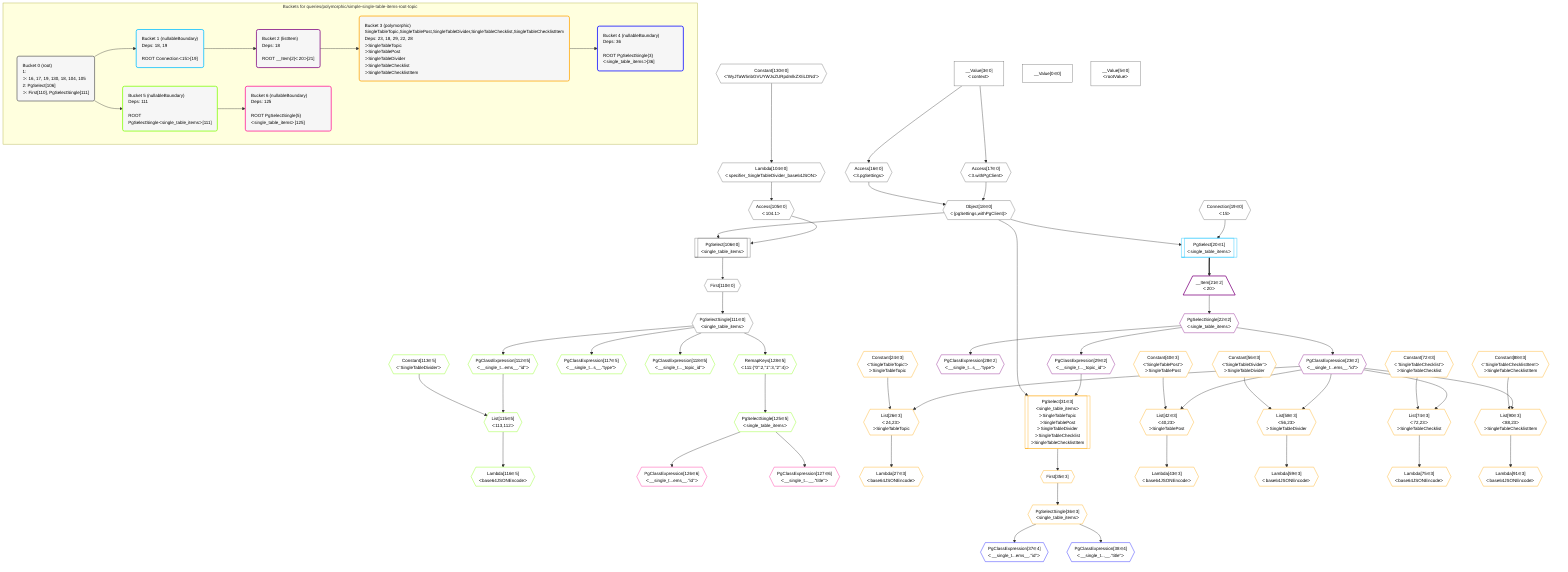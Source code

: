 %%{init: {'themeVariables': { 'fontSize': '12px'}}}%%
graph TD
    classDef path fill:#eee,stroke:#000,color:#000
    classDef plan fill:#fff,stroke-width:1px,color:#000
    classDef itemplan fill:#fff,stroke-width:2px,color:#000
    classDef unbatchedplan fill:#dff,stroke-width:1px,color:#000
    classDef sideeffectplan fill:#fcc,stroke-width:2px,color:#000
    classDef bucket fill:#f6f6f6,color:#000,stroke-width:2px,text-align:left


    %% plan dependencies
    Object18{{"Object[18∈0]<br />ᐸ{pgSettings,withPgClient}ᐳ"}}:::plan
    Access16{{"Access[16∈0]<br />ᐸ3.pgSettingsᐳ"}}:::plan
    Access17{{"Access[17∈0]<br />ᐸ3.withPgClientᐳ"}}:::plan
    Access16 & Access17 --> Object18
    PgSelect106[["PgSelect[106∈0]<br />ᐸsingle_table_itemsᐳ"]]:::plan
    Access105{{"Access[105∈0]<br />ᐸ104.1ᐳ"}}:::plan
    Object18 & Access105 --> PgSelect106
    __Value3["__Value[3∈0]<br />ᐸcontextᐳ"]:::plan
    __Value3 --> Access16
    __Value3 --> Access17
    Lambda104{{"Lambda[104∈0]<br />ᐸspecifier_SingleTableDivider_base64JSONᐳ"}}:::plan
    Constant130{{"Constant[130∈0]<br />ᐸ'WyJTaW5nbGVUYWJsZURpdmlkZXIiLDNd'ᐳ"}}:::plan
    Constant130 --> Lambda104
    Lambda104 --> Access105
    First110{{"First[110∈0]"}}:::plan
    PgSelect106 --> First110
    PgSelectSingle111{{"PgSelectSingle[111∈0]<br />ᐸsingle_table_itemsᐳ"}}:::plan
    First110 --> PgSelectSingle111
    __Value0["__Value[0∈0]"]:::plan
    __Value5["__Value[5∈0]<br />ᐸrootValueᐳ"]:::plan
    Connection19{{"Connection[19∈0]<br />ᐸ15ᐳ"}}:::plan
    List115{{"List[115∈5]<br />ᐸ113,112ᐳ"}}:::plan
    Constant113{{"Constant[113∈5]<br />ᐸ'SingleTableDivider'ᐳ"}}:::plan
    PgClassExpression112{{"PgClassExpression[112∈5]<br />ᐸ__single_t...ems__.”id”ᐳ"}}:::plan
    Constant113 & PgClassExpression112 --> List115
    PgSelectSingle111 --> PgClassExpression112
    Lambda116{{"Lambda[116∈5]<br />ᐸbase64JSONEncodeᐳ"}}:::plan
    List115 --> Lambda116
    PgClassExpression117{{"PgClassExpression[117∈5]<br />ᐸ__single_t...s__.”type”ᐳ"}}:::plan
    PgSelectSingle111 --> PgClassExpression117
    PgClassExpression118{{"PgClassExpression[118∈5]<br />ᐸ__single_t..._topic_id”ᐳ"}}:::plan
    PgSelectSingle111 --> PgClassExpression118
    RemapKeys128{{"RemapKeys[128∈5]<br />ᐸ111:{”0”:2,”1”:3,”2”:4}ᐳ"}}:::plan
    PgSelectSingle111 --> RemapKeys128
    PgSelectSingle125{{"PgSelectSingle[125∈5]<br />ᐸsingle_table_itemsᐳ"}}:::plan
    RemapKeys128 --> PgSelectSingle125
    PgSelect20[["PgSelect[20∈1]<br />ᐸsingle_table_itemsᐳ"]]:::plan
    Object18 & Connection19 --> PgSelect20
    __Item21[/"__Item[21∈2]<br />ᐸ20ᐳ"\]:::itemplan
    PgSelect20 ==> __Item21
    PgSelectSingle22{{"PgSelectSingle[22∈2]<br />ᐸsingle_table_itemsᐳ"}}:::plan
    __Item21 --> PgSelectSingle22
    PgClassExpression23{{"PgClassExpression[23∈2]<br />ᐸ__single_t...ems__.”id”ᐳ"}}:::plan
    PgSelectSingle22 --> PgClassExpression23
    PgClassExpression28{{"PgClassExpression[28∈2]<br />ᐸ__single_t...s__.”type”ᐳ"}}:::plan
    PgSelectSingle22 --> PgClassExpression28
    PgClassExpression29{{"PgClassExpression[29∈2]<br />ᐸ__single_t..._topic_id”ᐳ"}}:::plan
    PgSelectSingle22 --> PgClassExpression29
    PgClassExpression126{{"PgClassExpression[126∈6]<br />ᐸ__single_t...ems__.”id”ᐳ"}}:::plan
    PgSelectSingle125 --> PgClassExpression126
    PgClassExpression127{{"PgClassExpression[127∈6]<br />ᐸ__single_t...__.”title”ᐳ"}}:::plan
    PgSelectSingle125 --> PgClassExpression127
    List26{{"List[26∈3]<br />ᐸ24,23ᐳ<br />ᐳSingleTableTopic"}}:::plan
    Constant24{{"Constant[24∈3]<br />ᐸ'SingleTableTopic'ᐳ<br />ᐳSingleTableTopic"}}:::plan
    Constant24 & PgClassExpression23 --> List26
    PgSelect31[["PgSelect[31∈3]<br />ᐸsingle_table_itemsᐳ<br />ᐳSingleTableTopic<br />ᐳSingleTablePost<br />ᐳSingleTableDivider<br />ᐳSingleTableChecklist<br />ᐳSingleTableChecklistItem"]]:::plan
    Object18 & PgClassExpression29 --> PgSelect31
    List42{{"List[42∈3]<br />ᐸ40,23ᐳ<br />ᐳSingleTablePost"}}:::plan
    Constant40{{"Constant[40∈3]<br />ᐸ'SingleTablePost'ᐳ<br />ᐳSingleTablePost"}}:::plan
    Constant40 & PgClassExpression23 --> List42
    List58{{"List[58∈3]<br />ᐸ56,23ᐳ<br />ᐳSingleTableDivider"}}:::plan
    Constant56{{"Constant[56∈3]<br />ᐸ'SingleTableDivider'ᐳ<br />ᐳSingleTableDivider"}}:::plan
    Constant56 & PgClassExpression23 --> List58
    List74{{"List[74∈3]<br />ᐸ72,23ᐳ<br />ᐳSingleTableChecklist"}}:::plan
    Constant72{{"Constant[72∈3]<br />ᐸ'SingleTableChecklist'ᐳ<br />ᐳSingleTableChecklist"}}:::plan
    Constant72 & PgClassExpression23 --> List74
    List90{{"List[90∈3]<br />ᐸ88,23ᐳ<br />ᐳSingleTableChecklistItem"}}:::plan
    Constant88{{"Constant[88∈3]<br />ᐸ'SingleTableChecklistItem'ᐳ<br />ᐳSingleTableChecklistItem"}}:::plan
    Constant88 & PgClassExpression23 --> List90
    Lambda27{{"Lambda[27∈3]<br />ᐸbase64JSONEncodeᐳ"}}:::plan
    List26 --> Lambda27
    First35{{"First[35∈3]"}}:::plan
    PgSelect31 --> First35
    PgSelectSingle36{{"PgSelectSingle[36∈3]<br />ᐸsingle_table_itemsᐳ"}}:::plan
    First35 --> PgSelectSingle36
    Lambda43{{"Lambda[43∈3]<br />ᐸbase64JSONEncodeᐳ"}}:::plan
    List42 --> Lambda43
    Lambda59{{"Lambda[59∈3]<br />ᐸbase64JSONEncodeᐳ"}}:::plan
    List58 --> Lambda59
    Lambda75{{"Lambda[75∈3]<br />ᐸbase64JSONEncodeᐳ"}}:::plan
    List74 --> Lambda75
    Lambda91{{"Lambda[91∈3]<br />ᐸbase64JSONEncodeᐳ"}}:::plan
    List90 --> Lambda91
    PgClassExpression37{{"PgClassExpression[37∈4]<br />ᐸ__single_t...ems__.”id”ᐳ"}}:::plan
    PgSelectSingle36 --> PgClassExpression37
    PgClassExpression38{{"PgClassExpression[38∈4]<br />ᐸ__single_t...__.”title”ᐳ"}}:::plan
    PgSelectSingle36 --> PgClassExpression38

    %% define steps

    subgraph "Buckets for queries/polymorphic/simple-single-table-items-root-topic"
    Bucket0("Bucket 0 (root)<br />1: <br />ᐳ: 16, 17, 19, 130, 18, 104, 105<br />2: PgSelect[106]<br />ᐳ: First[110], PgSelectSingle[111]"):::bucket
    classDef bucket0 stroke:#696969
    class Bucket0,__Value0,__Value3,__Value5,Access16,Access17,Object18,Connection19,Lambda104,Access105,PgSelect106,First110,PgSelectSingle111,Constant130 bucket0
    Bucket1("Bucket 1 (nullableBoundary)<br />Deps: 18, 19<br /><br />ROOT Connectionᐸ15ᐳ[19]"):::bucket
    classDef bucket1 stroke:#00bfff
    class Bucket1,PgSelect20 bucket1
    Bucket2("Bucket 2 (listItem)<br />Deps: 18<br /><br />ROOT __Item{2}ᐸ20ᐳ[21]"):::bucket
    classDef bucket2 stroke:#7f007f
    class Bucket2,__Item21,PgSelectSingle22,PgClassExpression23,PgClassExpression28,PgClassExpression29 bucket2
    Bucket3("Bucket 3 (polymorphic)<br />SingleTableTopic,SingleTablePost,SingleTableDivider,SingleTableChecklist,SingleTableChecklistItem<br />Deps: 23, 18, 29, 22, 28<br />ᐳSingleTableTopic<br />ᐳSingleTablePost<br />ᐳSingleTableDivider<br />ᐳSingleTableChecklist<br />ᐳSingleTableChecklistItem"):::bucket
    classDef bucket3 stroke:#ffa500
    class Bucket3,Constant24,List26,Lambda27,PgSelect31,First35,PgSelectSingle36,Constant40,List42,Lambda43,Constant56,List58,Lambda59,Constant72,List74,Lambda75,Constant88,List90,Lambda91 bucket3
    Bucket4("Bucket 4 (nullableBoundary)<br />Deps: 36<br /><br />ROOT PgSelectSingle{3}ᐸsingle_table_itemsᐳ[36]"):::bucket
    classDef bucket4 stroke:#0000ff
    class Bucket4,PgClassExpression37,PgClassExpression38 bucket4
    Bucket5("Bucket 5 (nullableBoundary)<br />Deps: 111<br /><br />ROOT PgSelectSingleᐸsingle_table_itemsᐳ[111]"):::bucket
    classDef bucket5 stroke:#7fff00
    class Bucket5,PgClassExpression112,Constant113,List115,Lambda116,PgClassExpression117,PgClassExpression118,PgSelectSingle125,RemapKeys128 bucket5
    Bucket6("Bucket 6 (nullableBoundary)<br />Deps: 125<br /><br />ROOT PgSelectSingle{5}ᐸsingle_table_itemsᐳ[125]"):::bucket
    classDef bucket6 stroke:#ff1493
    class Bucket6,PgClassExpression126,PgClassExpression127 bucket6
    Bucket0 --> Bucket1 & Bucket5
    Bucket1 --> Bucket2
    Bucket2 --> Bucket3
    Bucket3 --> Bucket4
    Bucket5 --> Bucket6
    end